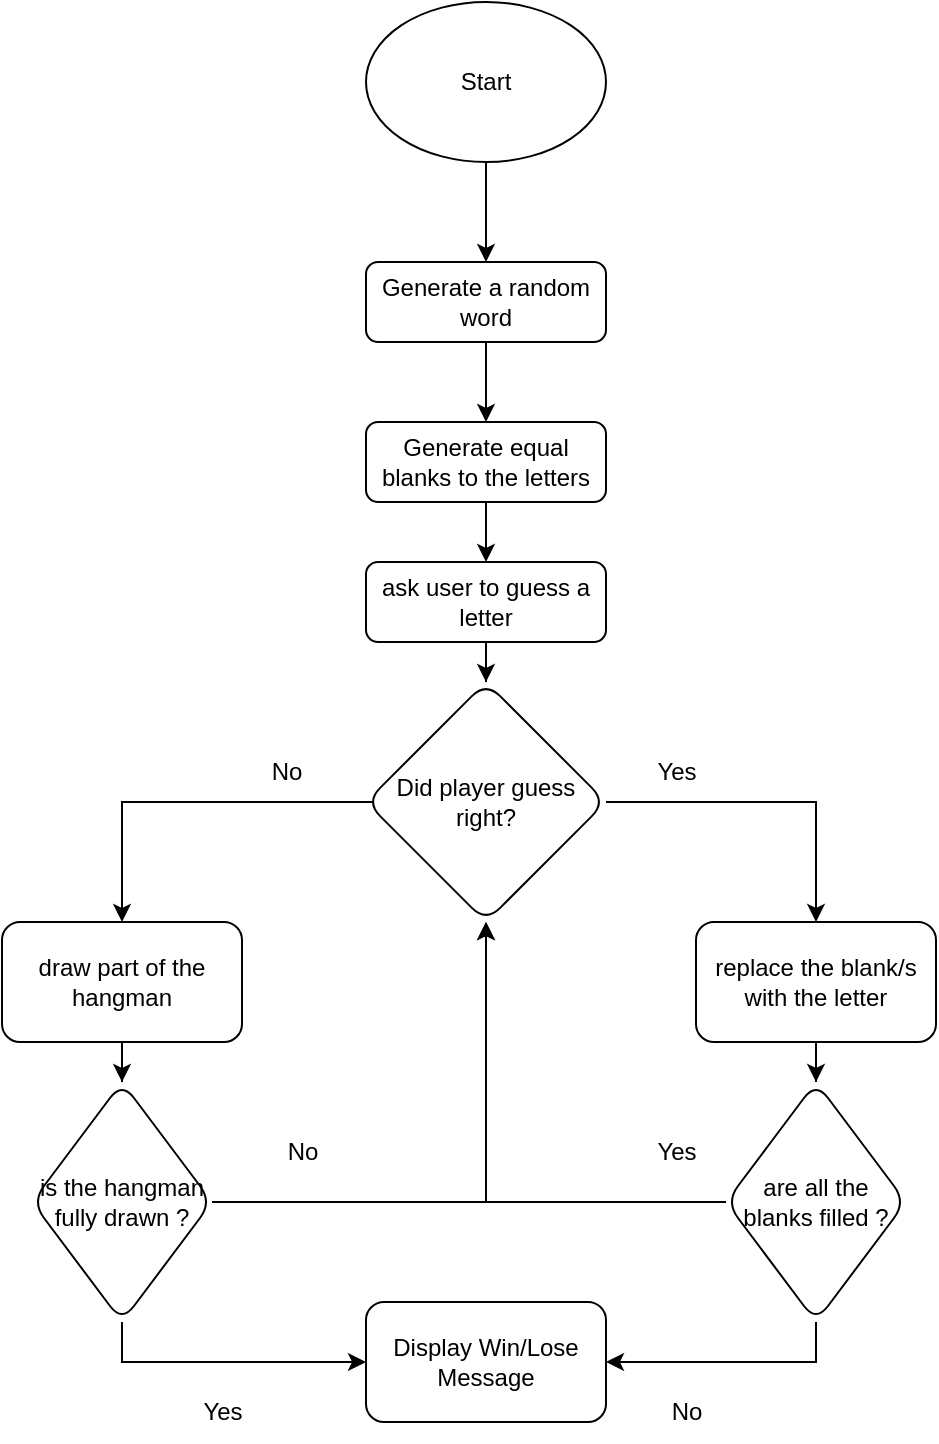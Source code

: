 <mxfile version="24.4.8" type="github">
  <diagram id="C5RBs43oDa-KdzZeNtuy" name="Page-1">
    <mxGraphModel dx="1180" dy="745" grid="1" gridSize="10" guides="1" tooltips="1" connect="1" arrows="1" fold="1" page="1" pageScale="1" pageWidth="827" pageHeight="1169" math="0" shadow="0">
      <root>
        <mxCell id="WIyWlLk6GJQsqaUBKTNV-0" />
        <mxCell id="WIyWlLk6GJQsqaUBKTNV-1" parent="WIyWlLk6GJQsqaUBKTNV-0" />
        <mxCell id="fCuV1WT7ZDhSKmMpdrwZ-5" value="" style="edgeStyle=orthogonalEdgeStyle;rounded=0;orthogonalLoop=1;jettySize=auto;html=1;" edge="1" parent="WIyWlLk6GJQsqaUBKTNV-1" source="WIyWlLk6GJQsqaUBKTNV-3" target="fCuV1WT7ZDhSKmMpdrwZ-4">
          <mxGeometry relative="1" as="geometry" />
        </mxCell>
        <mxCell id="WIyWlLk6GJQsqaUBKTNV-3" value="Generate a random word" style="rounded=1;whiteSpace=wrap;html=1;fontSize=12;glass=0;strokeWidth=1;shadow=0;" parent="WIyWlLk6GJQsqaUBKTNV-1" vertex="1">
          <mxGeometry x="354" y="140" width="120" height="40" as="geometry" />
        </mxCell>
        <mxCell id="fCuV1WT7ZDhSKmMpdrwZ-1" style="edgeStyle=orthogonalEdgeStyle;rounded=0;orthogonalLoop=1;jettySize=auto;html=1;" edge="1" parent="WIyWlLk6GJQsqaUBKTNV-1" source="fCuV1WT7ZDhSKmMpdrwZ-0" target="WIyWlLk6GJQsqaUBKTNV-3">
          <mxGeometry relative="1" as="geometry" />
        </mxCell>
        <mxCell id="fCuV1WT7ZDhSKmMpdrwZ-0" value="Start" style="ellipse;whiteSpace=wrap;html=1;" vertex="1" parent="WIyWlLk6GJQsqaUBKTNV-1">
          <mxGeometry x="354" y="10" width="120" height="80" as="geometry" />
        </mxCell>
        <mxCell id="fCuV1WT7ZDhSKmMpdrwZ-38" value="" style="edgeStyle=orthogonalEdgeStyle;rounded=0;orthogonalLoop=1;jettySize=auto;html=1;" edge="1" parent="WIyWlLk6GJQsqaUBKTNV-1" source="fCuV1WT7ZDhSKmMpdrwZ-4" target="fCuV1WT7ZDhSKmMpdrwZ-37">
          <mxGeometry relative="1" as="geometry" />
        </mxCell>
        <mxCell id="fCuV1WT7ZDhSKmMpdrwZ-4" value="Generate equal blanks to the letters" style="rounded=1;whiteSpace=wrap;html=1;fontSize=12;glass=0;strokeWidth=1;shadow=0;" vertex="1" parent="WIyWlLk6GJQsqaUBKTNV-1">
          <mxGeometry x="354" y="220" width="120" height="40" as="geometry" />
        </mxCell>
        <mxCell id="fCuV1WT7ZDhSKmMpdrwZ-12" style="edgeStyle=orthogonalEdgeStyle;rounded=0;orthogonalLoop=1;jettySize=auto;html=1;" edge="1" parent="WIyWlLk6GJQsqaUBKTNV-1" target="fCuV1WT7ZDhSKmMpdrwZ-28">
          <mxGeometry relative="1" as="geometry">
            <mxPoint x="366" y="480" as="targetPoint" />
            <mxPoint x="456" y="410" as="sourcePoint" />
            <Array as="points">
              <mxPoint x="232" y="410" />
            </Array>
          </mxGeometry>
        </mxCell>
        <mxCell id="fCuV1WT7ZDhSKmMpdrwZ-8" value="Did player guess right?" style="rhombus;whiteSpace=wrap;html=1;rounded=1;glass=0;strokeWidth=1;shadow=0;" vertex="1" parent="WIyWlLk6GJQsqaUBKTNV-1">
          <mxGeometry x="354" y="350" width="120" height="120" as="geometry" />
        </mxCell>
        <mxCell id="fCuV1WT7ZDhSKmMpdrwZ-14" value="No" style="text;html=1;align=center;verticalAlign=middle;resizable=0;points=[];autosize=1;strokeColor=none;fillColor=none;" vertex="1" parent="WIyWlLk6GJQsqaUBKTNV-1">
          <mxGeometry x="294" y="380" width="40" height="30" as="geometry" />
        </mxCell>
        <mxCell id="fCuV1WT7ZDhSKmMpdrwZ-15" value="Yes" style="text;html=1;align=center;verticalAlign=middle;resizable=0;points=[];autosize=1;strokeColor=none;fillColor=none;" vertex="1" parent="WIyWlLk6GJQsqaUBKTNV-1">
          <mxGeometry x="489" y="380" width="40" height="30" as="geometry" />
        </mxCell>
        <mxCell id="fCuV1WT7ZDhSKmMpdrwZ-16" style="edgeStyle=orthogonalEdgeStyle;rounded=0;orthogonalLoop=1;jettySize=auto;html=1;exitX=1;exitY=0.5;exitDx=0;exitDy=0;entryX=0.5;entryY=0;entryDx=0;entryDy=0;" edge="1" parent="WIyWlLk6GJQsqaUBKTNV-1" source="fCuV1WT7ZDhSKmMpdrwZ-8" target="fCuV1WT7ZDhSKmMpdrwZ-25">
          <mxGeometry relative="1" as="geometry">
            <mxPoint x="554" y="510" as="targetPoint" />
            <mxPoint x="634" y="420" as="sourcePoint" />
          </mxGeometry>
        </mxCell>
        <mxCell id="fCuV1WT7ZDhSKmMpdrwZ-49" value="" style="edgeStyle=orthogonalEdgeStyle;rounded=0;orthogonalLoop=1;jettySize=auto;html=1;" edge="1" parent="WIyWlLk6GJQsqaUBKTNV-1" source="fCuV1WT7ZDhSKmMpdrwZ-25" target="fCuV1WT7ZDhSKmMpdrwZ-48">
          <mxGeometry relative="1" as="geometry" />
        </mxCell>
        <mxCell id="fCuV1WT7ZDhSKmMpdrwZ-25" value="replace the blank/s&lt;div&gt;with the letter&lt;/div&gt;" style="rounded=1;whiteSpace=wrap;html=1;" vertex="1" parent="WIyWlLk6GJQsqaUBKTNV-1">
          <mxGeometry x="519" y="470" width="120" height="60" as="geometry" />
        </mxCell>
        <mxCell id="fCuV1WT7ZDhSKmMpdrwZ-51" style="edgeStyle=orthogonalEdgeStyle;rounded=0;orthogonalLoop=1;jettySize=auto;html=1;" edge="1" parent="WIyWlLk6GJQsqaUBKTNV-1" source="fCuV1WT7ZDhSKmMpdrwZ-28" target="fCuV1WT7ZDhSKmMpdrwZ-50">
          <mxGeometry relative="1" as="geometry" />
        </mxCell>
        <mxCell id="fCuV1WT7ZDhSKmMpdrwZ-28" value="draw part of the hangman" style="rounded=1;whiteSpace=wrap;html=1;" vertex="1" parent="WIyWlLk6GJQsqaUBKTNV-1">
          <mxGeometry x="172" y="470" width="120" height="60" as="geometry" />
        </mxCell>
        <mxCell id="fCuV1WT7ZDhSKmMpdrwZ-32" value="No" style="text;html=1;align=center;verticalAlign=middle;resizable=0;points=[];autosize=1;strokeColor=none;fillColor=none;" vertex="1" parent="WIyWlLk6GJQsqaUBKTNV-1">
          <mxGeometry x="494" y="700" width="40" height="30" as="geometry" />
        </mxCell>
        <mxCell id="fCuV1WT7ZDhSKmMpdrwZ-33" value="Yes" style="text;html=1;align=center;verticalAlign=middle;resizable=0;points=[];autosize=1;strokeColor=none;fillColor=none;" vertex="1" parent="WIyWlLk6GJQsqaUBKTNV-1">
          <mxGeometry x="262" y="700" width="40" height="30" as="geometry" />
        </mxCell>
        <mxCell id="fCuV1WT7ZDhSKmMpdrwZ-36" value="Display Win/Lose&lt;div&gt;Message&lt;/div&gt;" style="rounded=1;whiteSpace=wrap;html=1;" vertex="1" parent="WIyWlLk6GJQsqaUBKTNV-1">
          <mxGeometry x="354" y="660" width="120" height="60" as="geometry" />
        </mxCell>
        <mxCell id="fCuV1WT7ZDhSKmMpdrwZ-39" style="edgeStyle=orthogonalEdgeStyle;rounded=0;orthogonalLoop=1;jettySize=auto;html=1;" edge="1" parent="WIyWlLk6GJQsqaUBKTNV-1" source="fCuV1WT7ZDhSKmMpdrwZ-37" target="fCuV1WT7ZDhSKmMpdrwZ-8">
          <mxGeometry relative="1" as="geometry" />
        </mxCell>
        <mxCell id="fCuV1WT7ZDhSKmMpdrwZ-37" value="ask user to guess a letter" style="rounded=1;whiteSpace=wrap;html=1;fontSize=12;glass=0;strokeWidth=1;shadow=0;" vertex="1" parent="WIyWlLk6GJQsqaUBKTNV-1">
          <mxGeometry x="354" y="290" width="120" height="40" as="geometry" />
        </mxCell>
        <mxCell id="fCuV1WT7ZDhSKmMpdrwZ-54" style="edgeStyle=orthogonalEdgeStyle;rounded=0;orthogonalLoop=1;jettySize=auto;html=1;exitX=0.5;exitY=1;exitDx=0;exitDy=0;" edge="1" parent="WIyWlLk6GJQsqaUBKTNV-1" source="fCuV1WT7ZDhSKmMpdrwZ-48" target="fCuV1WT7ZDhSKmMpdrwZ-36">
          <mxGeometry relative="1" as="geometry" />
        </mxCell>
        <mxCell id="fCuV1WT7ZDhSKmMpdrwZ-56" style="edgeStyle=orthogonalEdgeStyle;rounded=0;orthogonalLoop=1;jettySize=auto;html=1;entryX=0.5;entryY=1;entryDx=0;entryDy=0;" edge="1" parent="WIyWlLk6GJQsqaUBKTNV-1" source="fCuV1WT7ZDhSKmMpdrwZ-48" target="fCuV1WT7ZDhSKmMpdrwZ-8">
          <mxGeometry relative="1" as="geometry" />
        </mxCell>
        <mxCell id="fCuV1WT7ZDhSKmMpdrwZ-48" value="are all the blanks filled ?" style="rhombus;whiteSpace=wrap;html=1;rounded=1;" vertex="1" parent="WIyWlLk6GJQsqaUBKTNV-1">
          <mxGeometry x="534" y="550" width="90" height="120" as="geometry" />
        </mxCell>
        <mxCell id="fCuV1WT7ZDhSKmMpdrwZ-55" style="edgeStyle=orthogonalEdgeStyle;rounded=0;orthogonalLoop=1;jettySize=auto;html=1;entryX=0;entryY=0.5;entryDx=0;entryDy=0;exitX=0.5;exitY=1;exitDx=0;exitDy=0;" edge="1" parent="WIyWlLk6GJQsqaUBKTNV-1" source="fCuV1WT7ZDhSKmMpdrwZ-50" target="fCuV1WT7ZDhSKmMpdrwZ-36">
          <mxGeometry relative="1" as="geometry" />
        </mxCell>
        <mxCell id="fCuV1WT7ZDhSKmMpdrwZ-57" style="edgeStyle=orthogonalEdgeStyle;rounded=0;orthogonalLoop=1;jettySize=auto;html=1;" edge="1" parent="WIyWlLk6GJQsqaUBKTNV-1" source="fCuV1WT7ZDhSKmMpdrwZ-50" target="fCuV1WT7ZDhSKmMpdrwZ-8">
          <mxGeometry relative="1" as="geometry" />
        </mxCell>
        <mxCell id="fCuV1WT7ZDhSKmMpdrwZ-50" value="is the hangman&lt;div&gt;fully drawn ?&lt;/div&gt;" style="rhombus;whiteSpace=wrap;html=1;rounded=1;" vertex="1" parent="WIyWlLk6GJQsqaUBKTNV-1">
          <mxGeometry x="187" y="550" width="90" height="120" as="geometry" />
        </mxCell>
        <mxCell id="fCuV1WT7ZDhSKmMpdrwZ-58" value="No" style="text;html=1;align=center;verticalAlign=middle;resizable=0;points=[];autosize=1;strokeColor=none;fillColor=none;" vertex="1" parent="WIyWlLk6GJQsqaUBKTNV-1">
          <mxGeometry x="302" y="570" width="40" height="30" as="geometry" />
        </mxCell>
        <mxCell id="fCuV1WT7ZDhSKmMpdrwZ-59" value="Yes" style="text;html=1;align=center;verticalAlign=middle;resizable=0;points=[];autosize=1;strokeColor=none;fillColor=none;" vertex="1" parent="WIyWlLk6GJQsqaUBKTNV-1">
          <mxGeometry x="489" y="570" width="40" height="30" as="geometry" />
        </mxCell>
      </root>
    </mxGraphModel>
  </diagram>
</mxfile>
